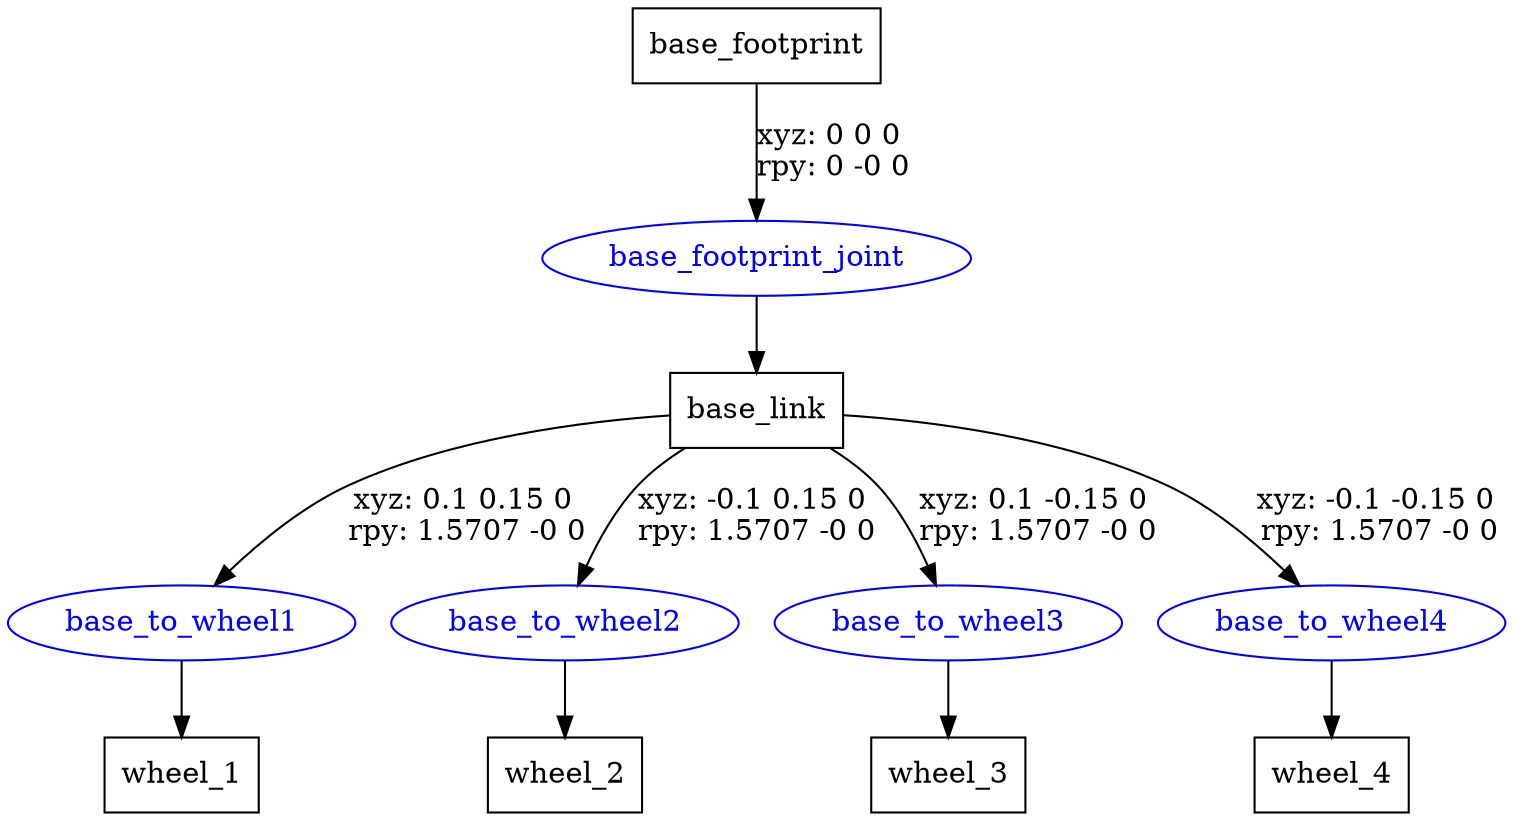 digraph G {
node [shape=box];
"base_footprint" [label="base_footprint"];
"base_link" [label="base_link"];
"wheel_1" [label="wheel_1"];
"wheel_2" [label="wheel_2"];
"wheel_3" [label="wheel_3"];
"wheel_4" [label="wheel_4"];
node [shape=ellipse, color=blue, fontcolor=blue];
"base_footprint" -> "base_footprint_joint" [label="xyz: 0 0 0 \nrpy: 0 -0 0"]
"base_footprint_joint" -> "base_link"
"base_link" -> "base_to_wheel1" [label="xyz: 0.1 0.15 0 \nrpy: 1.5707 -0 0"]
"base_to_wheel1" -> "wheel_1"
"base_link" -> "base_to_wheel2" [label="xyz: -0.1 0.15 0 \nrpy: 1.5707 -0 0"]
"base_to_wheel2" -> "wheel_2"
"base_link" -> "base_to_wheel3" [label="xyz: 0.1 -0.15 0 \nrpy: 1.5707 -0 0"]
"base_to_wheel3" -> "wheel_3"
"base_link" -> "base_to_wheel4" [label="xyz: -0.1 -0.15 0 \nrpy: 1.5707 -0 0"]
"base_to_wheel4" -> "wheel_4"
}
